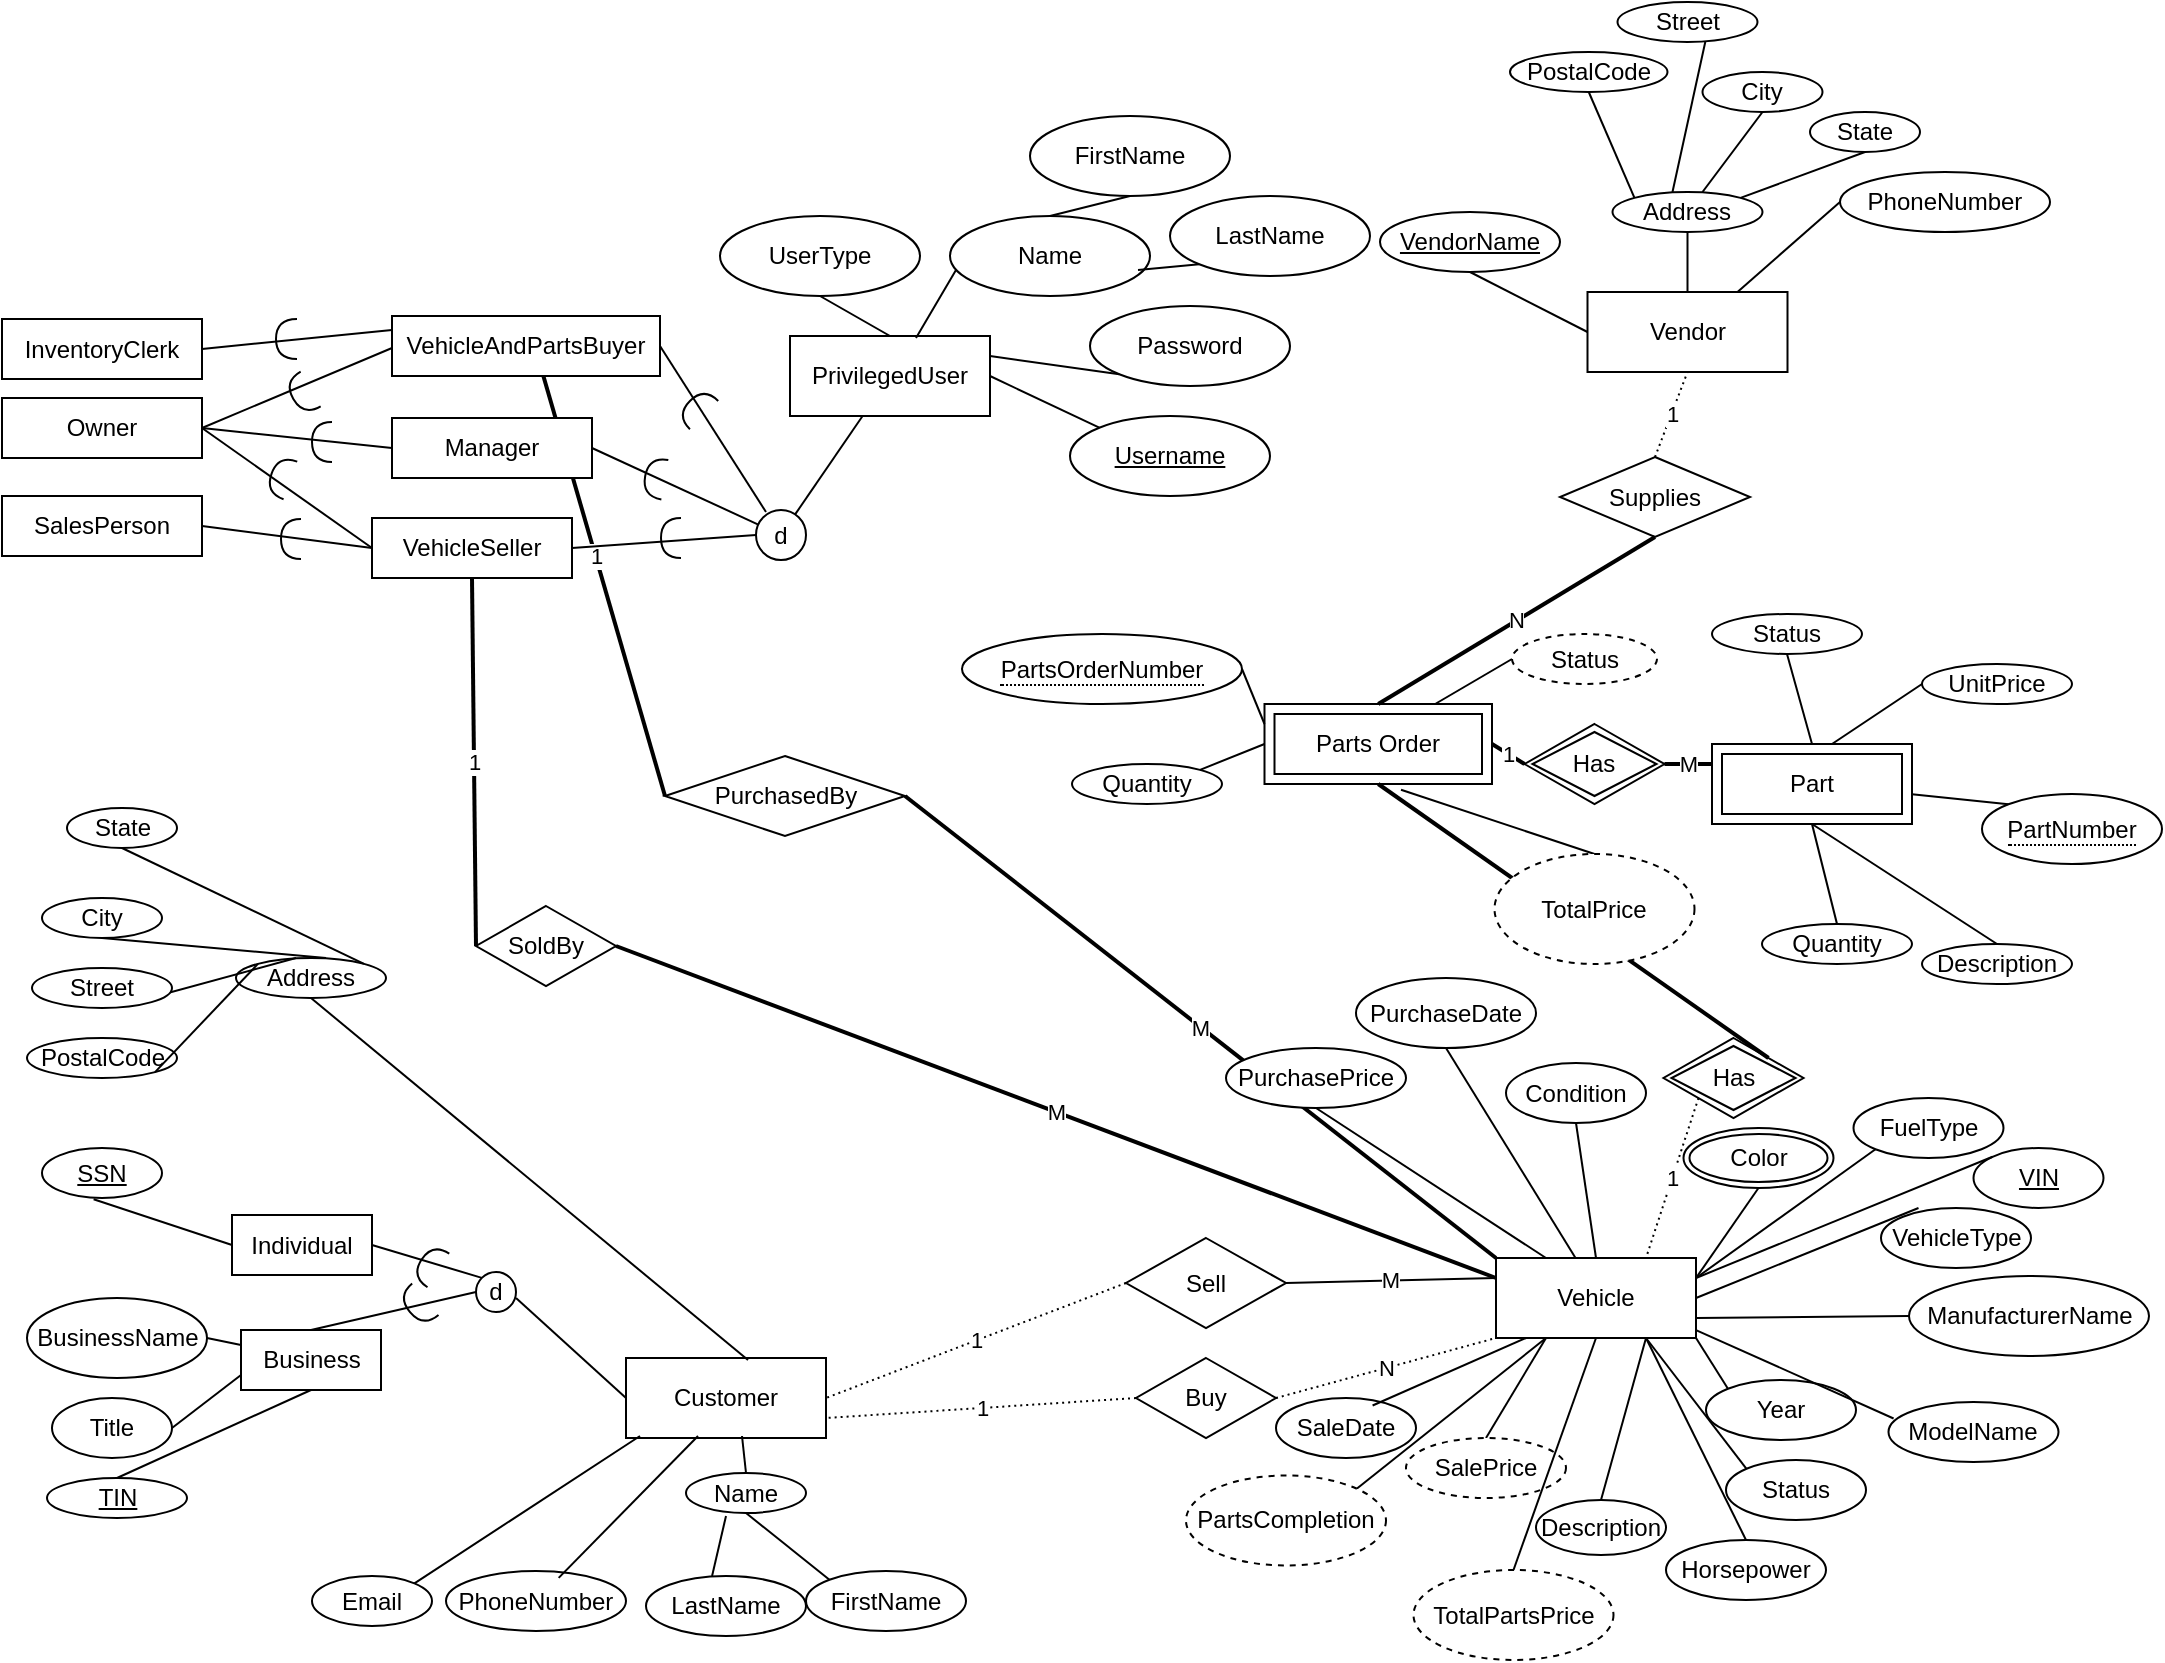 <mxfile version="24.7.8">
  <diagram name="Page-1" id="O2IHWbyJUUnRvIjmBWIC">
    <mxGraphModel dx="1673" dy="972" grid="1" gridSize="10" guides="1" tooltips="1" connect="1" arrows="1" fold="1" page="1" pageScale="1" pageWidth="1100" pageHeight="850" math="0" shadow="0">
      <root>
        <mxCell id="0" />
        <mxCell id="1" parent="0" />
        <mxCell id="WYIaFoMT0lkRHPIssKwt-131" value="M" style="rounded=0;orthogonalLoop=1;jettySize=auto;html=1;exitX=0;exitY=0;exitDx=0;exitDy=0;endArrow=none;endFill=0;strokeWidth=2;entryX=1;entryY=0.5;entryDx=0;entryDy=0;" parent="1" source="67" edge="1" target="cuakxwB27ysg3Rb4rqLv-142">
          <mxGeometry relative="1" as="geometry">
            <mxPoint x="470" y="420" as="sourcePoint" />
            <mxPoint x="673" y="101" as="targetPoint" />
          </mxGeometry>
        </mxCell>
        <mxCell id="14" value="Customer" style="whiteSpace=wrap;html=1;align=center;container=0;" parent="1" vertex="1">
          <mxGeometry x="323" y="691" width="100" height="40" as="geometry" />
        </mxCell>
        <mxCell id="17" value="" style="endArrow=none;html=1;rounded=0;exitX=0.61;exitY=0.025;exitDx=0;exitDy=0;exitPerimeter=0;entryX=0.5;entryY=1;entryDx=0;entryDy=0;" parent="1" source="14" target="58" edge="1">
          <mxGeometry relative="1" as="geometry">
            <mxPoint x="583" y="271" as="sourcePoint" />
            <mxPoint x="743" y="271" as="targetPoint" />
          </mxGeometry>
        </mxCell>
        <mxCell id="18" value="Email" style="ellipse;whiteSpace=wrap;html=1;align=center;" parent="1" vertex="1">
          <mxGeometry x="166" y="800" width="60" height="25" as="geometry" />
        </mxCell>
        <mxCell id="19" value="" style="endArrow=none;html=1;rounded=0;entryX=1;entryY=0;entryDx=0;entryDy=0;" parent="1" target="18" edge="1">
          <mxGeometry relative="1" as="geometry">
            <mxPoint x="330" y="730" as="sourcePoint" />
            <mxPoint x="562" y="209" as="targetPoint" />
          </mxGeometry>
        </mxCell>
        <mxCell id="20" value="Name" style="ellipse;whiteSpace=wrap;html=1;align=center;" parent="1" vertex="1">
          <mxGeometry x="353" y="748.5" width="60" height="20" as="geometry" />
        </mxCell>
        <mxCell id="21" value="FirstName" style="ellipse;whiteSpace=wrap;html=1;align=center;" parent="1" vertex="1">
          <mxGeometry x="413" y="797.5" width="80" height="30" as="geometry" />
        </mxCell>
        <mxCell id="22" value="LastName" style="ellipse;whiteSpace=wrap;html=1;align=center;" parent="1" vertex="1">
          <mxGeometry x="333" y="800" width="80" height="30" as="geometry" />
        </mxCell>
        <mxCell id="23" value="" style="endArrow=none;html=1;rounded=0;exitX=0.58;exitY=0.975;exitDx=0;exitDy=0;entryX=0.5;entryY=0;entryDx=0;entryDy=0;exitPerimeter=0;" parent="1" source="14" target="20" edge="1">
          <mxGeometry relative="1" as="geometry">
            <mxPoint x="533" y="321" as="sourcePoint" />
            <mxPoint x="563" y="321" as="targetPoint" />
          </mxGeometry>
        </mxCell>
        <mxCell id="24" value="" style="endArrow=none;html=1;rounded=0;entryX=0.413;entryY=0;entryDx=0;entryDy=0;entryPerimeter=0;" parent="1" target="22" edge="1">
          <mxGeometry relative="1" as="geometry">
            <mxPoint x="373" y="770" as="sourcePoint" />
            <mxPoint x="393" y="231" as="targetPoint" />
          </mxGeometry>
        </mxCell>
        <mxCell id="25" value="" style="endArrow=none;html=1;rounded=0;exitX=0.5;exitY=1;exitDx=0;exitDy=0;entryX=0;entryY=0;entryDx=0;entryDy=0;" parent="1" source="20" target="21" edge="1">
          <mxGeometry relative="1" as="geometry">
            <mxPoint x="458" y="246" as="sourcePoint" />
            <mxPoint x="483" y="246" as="targetPoint" />
          </mxGeometry>
        </mxCell>
        <mxCell id="34" value="Sell" style="shape=rhombus;perimeter=rhombusPerimeter;whiteSpace=wrap;html=1;align=center;" parent="1" vertex="1">
          <mxGeometry x="573" y="631" width="80" height="45" as="geometry" />
        </mxCell>
        <mxCell id="35" value="M" style="endArrow=none;html=1;rounded=0;exitX=1;exitY=0.5;exitDx=0;exitDy=0;entryX=0;entryY=0.25;entryDx=0;entryDy=0;" parent="1" source="34" target="67" edge="1">
          <mxGeometry relative="1" as="geometry">
            <mxPoint x="363" y="496" as="sourcePoint" />
            <mxPoint x="630.5" y="746" as="targetPoint" />
          </mxGeometry>
        </mxCell>
        <mxCell id="37" value="1" style="endArrow=none;html=1;rounded=0;dashed=1;dashPattern=1 2;exitX=0;exitY=0.5;exitDx=0;exitDy=0;entryX=1;entryY=0.5;entryDx=0;entryDy=0;" parent="1" source="34" target="14" edge="1">
          <mxGeometry relative="1" as="geometry">
            <mxPoint x="363" y="496" as="sourcePoint" />
            <mxPoint x="483" y="591" as="targetPoint" />
          </mxGeometry>
        </mxCell>
        <mxCell id="39" value="Buy" style="shape=rhombus;perimeter=rhombusPerimeter;whiteSpace=wrap;html=1;align=center;" parent="1" vertex="1">
          <mxGeometry x="578" y="691" width="70" height="40" as="geometry" />
        </mxCell>
        <mxCell id="40" value="N" style="endArrow=none;html=1;rounded=0;dashed=1;dashPattern=1 2;exitX=1;exitY=0.5;exitDx=0;exitDy=0;entryX=0;entryY=1;entryDx=0;entryDy=0;" parent="1" source="39" target="67" edge="1">
          <mxGeometry relative="1" as="geometry">
            <mxPoint x="383" y="341" as="sourcePoint" />
            <mxPoint x="543" y="341" as="targetPoint" />
          </mxGeometry>
        </mxCell>
        <mxCell id="42" value="1" style="endArrow=none;html=1;rounded=0;dashed=1;dashPattern=1 2;entryX=1;entryY=0.75;entryDx=0;entryDy=0;exitX=0;exitY=0.5;exitDx=0;exitDy=0;" parent="1" source="39" target="14" edge="1">
          <mxGeometry relative="1" as="geometry">
            <mxPoint x="451" y="616" as="sourcePoint" />
            <mxPoint x="473" y="681" as="targetPoint" />
          </mxGeometry>
        </mxCell>
        <mxCell id="44" value="PurchasePrice" style="ellipse;whiteSpace=wrap;html=1;align=center;" parent="1" vertex="1">
          <mxGeometry x="623" y="536" width="90" height="30" as="geometry" />
        </mxCell>
        <mxCell id="45" value="" style="endArrow=none;html=1;rounded=0;exitX=0.5;exitY=1;exitDx=0;exitDy=0;entryX=0.25;entryY=0;entryDx=0;entryDy=0;" parent="1" source="44" target="67" edge="1">
          <mxGeometry relative="1" as="geometry">
            <mxPoint x="653" y="491" as="sourcePoint" />
            <mxPoint x="813" y="491" as="targetPoint" />
          </mxGeometry>
        </mxCell>
        <mxCell id="46" value="Condition" style="ellipse;whiteSpace=wrap;html=1;align=center;" parent="1" vertex="1">
          <mxGeometry x="763" y="543.5" width="70" height="30" as="geometry" />
        </mxCell>
        <mxCell id="47" value="" style="endArrow=none;html=1;rounded=0;exitX=0.5;exitY=1;exitDx=0;exitDy=0;entryX=0.5;entryY=0;entryDx=0;entryDy=0;" parent="1" source="46" target="67" edge="1">
          <mxGeometry relative="1" as="geometry">
            <mxPoint x="473" y="501" as="sourcePoint" />
            <mxPoint x="521" y="551" as="targetPoint" />
          </mxGeometry>
        </mxCell>
        <mxCell id="48" value="PurchaseDate" style="ellipse;whiteSpace=wrap;html=1;align=center;" parent="1" vertex="1">
          <mxGeometry x="688" y="501" width="90" height="35" as="geometry" />
        </mxCell>
        <mxCell id="49" value="" style="endArrow=none;html=1;rounded=0;exitX=0.5;exitY=1;exitDx=0;exitDy=0;entryX=0.41;entryY=0.05;entryDx=0;entryDy=0;entryPerimeter=0;" parent="1" source="48" target="67" edge="1">
          <mxGeometry relative="1" as="geometry">
            <mxPoint x="653" y="491" as="sourcePoint" />
            <mxPoint x="813" y="491" as="targetPoint" />
          </mxGeometry>
        </mxCell>
        <mxCell id="51" value="" style="endArrow=none;html=1;rounded=0;exitX=1;exitY=0.5;exitDx=0;exitDy=0;entryX=0;entryY=0.5;entryDx=0;entryDy=0;" parent="1" target="14" edge="1">
          <mxGeometry relative="1" as="geometry">
            <mxPoint x="268" y="661" as="sourcePoint" />
            <mxPoint x="753" y="341" as="targetPoint" />
          </mxGeometry>
        </mxCell>
        <mxCell id="54" value="SaleDate" style="ellipse;whiteSpace=wrap;html=1;align=center;" parent="1" vertex="1">
          <mxGeometry x="648" y="711" width="70" height="30" as="geometry" />
        </mxCell>
        <mxCell id="55" value="" style="endArrow=none;html=1;rounded=0;exitX=0.15;exitY=1;exitDx=0;exitDy=0;entryX=0.69;entryY=0.125;entryDx=0;entryDy=0;entryPerimeter=0;exitPerimeter=0;" parent="1" source="67" target="54" edge="1">
          <mxGeometry relative="1" as="geometry">
            <mxPoint x="723" y="701" as="sourcePoint" />
            <mxPoint x="600" y="842" as="targetPoint" />
          </mxGeometry>
        </mxCell>
        <mxCell id="56" value="Parts Order" style="shape=ext;margin=3;double=1;whiteSpace=wrap;html=1;align=center;" parent="1" vertex="1">
          <mxGeometry x="642.25" y="364" width="113.75" height="40" as="geometry" />
        </mxCell>
        <mxCell id="57" value="Has" style="shape=rhombus;double=1;perimeter=rhombusPerimeter;whiteSpace=wrap;html=1;align=center;" parent="1" vertex="1">
          <mxGeometry x="841.75" y="531" width="70" height="40" as="geometry" />
        </mxCell>
        <mxCell id="58" value="Address" style="ellipse;whiteSpace=wrap;html=1;align=center;container=0;" parent="1" vertex="1">
          <mxGeometry x="128" y="491" width="75" height="20" as="geometry" />
        </mxCell>
        <mxCell id="59" value="" style="endArrow=none;html=1;rounded=0;exitX=0.4;exitY=0;exitDx=0;exitDy=0;entryX=0.63;entryY=0.95;entryDx=0;entryDy=0;entryPerimeter=0;exitPerimeter=0;" parent="1" source="58" target="63" edge="1">
          <mxGeometry relative="1" as="geometry">
            <mxPoint x="5.5" y="316" as="sourcePoint" />
            <mxPoint x="165.5" y="316" as="targetPoint" />
          </mxGeometry>
        </mxCell>
        <mxCell id="60" value="" style="endArrow=none;html=1;rounded=0;exitX=0.5;exitY=1;exitDx=0;exitDy=0;entryX=0.6;entryY=0;entryDx=0;entryDy=0;entryPerimeter=0;" parent="1" source="64" target="58" edge="1">
          <mxGeometry relative="1" as="geometry">
            <mxPoint x="-24.5" y="286" as="sourcePoint" />
            <mxPoint x="118" y="395" as="targetPoint" />
          </mxGeometry>
        </mxCell>
        <mxCell id="61" value="" style="endArrow=none;html=1;rounded=0;exitX=0.5;exitY=1;exitDx=0;exitDy=0;entryX=1;entryY=0;entryDx=0;entryDy=0;" parent="1" source="65" target="58" edge="1">
          <mxGeometry relative="1" as="geometry">
            <mxPoint x="15.5" y="270" as="sourcePoint" />
            <mxPoint x="-11.5" y="283" as="targetPoint" />
          </mxGeometry>
        </mxCell>
        <mxCell id="63" value="Street" style="ellipse;whiteSpace=wrap;html=1;align=center;container=0;" parent="1" vertex="1">
          <mxGeometry x="26" y="496" width="70" height="20" as="geometry" />
        </mxCell>
        <mxCell id="64" value="City" style="ellipse;whiteSpace=wrap;html=1;align=center;container=0;" parent="1" vertex="1">
          <mxGeometry x="31" y="461" width="60" height="20" as="geometry" />
        </mxCell>
        <mxCell id="65" value="State" style="ellipse;whiteSpace=wrap;html=1;align=center;container=0;" parent="1" vertex="1">
          <mxGeometry x="43.5" y="416" width="55" height="20" as="geometry" />
        </mxCell>
        <mxCell id="66" value="PostalCode" style="ellipse;whiteSpace=wrap;html=1;align=center;container=0;" parent="1" vertex="1">
          <mxGeometry x="23.5" y="531" width="75" height="20" as="geometry" />
        </mxCell>
        <mxCell id="67" value="Vehicle" style="whiteSpace=wrap;html=1;align=center;container=0;" parent="1" vertex="1">
          <mxGeometry x="758" y="641" width="100" height="40" as="geometry" />
        </mxCell>
        <mxCell id="68" value="VIN" style="ellipse;whiteSpace=wrap;html=1;align=center;fontStyle=4;container=0;" parent="1" vertex="1">
          <mxGeometry x="996.75" y="586" width="65" height="30" as="geometry" />
        </mxCell>
        <mxCell id="69" value="VehicleType" style="ellipse;whiteSpace=wrap;html=1;align=center;container=0;" parent="1" vertex="1">
          <mxGeometry x="950.5" y="616" width="75" height="30" as="geometry" />
        </mxCell>
        <mxCell id="70" value="ManufacturerName" style="ellipse;whiteSpace=wrap;html=1;align=center;container=0;" parent="1" vertex="1">
          <mxGeometry x="964.5" y="650" width="120" height="40" as="geometry" />
        </mxCell>
        <mxCell id="71" value="FuelType" style="ellipse;whiteSpace=wrap;html=1;align=center;container=0;" parent="1" vertex="1">
          <mxGeometry x="936.75" y="561" width="75" height="30" as="geometry" />
        </mxCell>
        <mxCell id="72" value="ModelName" style="ellipse;whiteSpace=wrap;html=1;align=center;container=0;" parent="1" vertex="1">
          <mxGeometry x="954.25" y="713" width="85" height="30" as="geometry" />
        </mxCell>
        <mxCell id="73" value="Year" style="ellipse;whiteSpace=wrap;html=1;align=center;container=0;" parent="1" vertex="1">
          <mxGeometry x="863" y="702" width="75" height="30" as="geometry" />
        </mxCell>
        <mxCell id="74" value="Color" style="ellipse;shape=doubleEllipse;margin=3;whiteSpace=wrap;html=1;align=center;container=0;" parent="1" vertex="1">
          <mxGeometry x="851.75" y="576" width="75" height="30" as="geometry" />
        </mxCell>
        <mxCell id="75" value="" style="endArrow=none;html=1;rounded=0;exitX=1;exitY=0.25;exitDx=0;exitDy=0;entryX=0.5;entryY=1;entryDx=0;entryDy=0;" parent="1" source="67" target="74" edge="1">
          <mxGeometry relative="1" as="geometry">
            <mxPoint x="1073" y="661" as="sourcePoint" />
            <mxPoint x="1233" y="661" as="targetPoint" />
          </mxGeometry>
        </mxCell>
        <mxCell id="76" value="" style="endArrow=none;html=1;rounded=0;exitX=1;exitY=0.25;exitDx=0;exitDy=0;entryX=0;entryY=0;entryDx=0;entryDy=0;" parent="1" source="67" target="68" edge="1">
          <mxGeometry relative="1" as="geometry">
            <mxPoint x="873" y="631" as="sourcePoint" />
            <mxPoint x="958" y="591" as="targetPoint" />
          </mxGeometry>
        </mxCell>
        <mxCell id="77" value="" style="endArrow=none;html=1;rounded=0;exitX=1;exitY=0.5;exitDx=0;exitDy=0;entryX=0.25;entryY=0;entryDx=0;entryDy=0;entryPerimeter=0;" parent="1" source="67" target="69" edge="1">
          <mxGeometry relative="1" as="geometry">
            <mxPoint x="923" y="641" as="sourcePoint" />
            <mxPoint x="973" y="637" as="targetPoint" />
          </mxGeometry>
        </mxCell>
        <mxCell id="78" value="" style="endArrow=none;html=1;rounded=0;exitX=1;exitY=0.75;exitDx=0;exitDy=0;entryX=0;entryY=0.5;entryDx=0;entryDy=0;" parent="1" source="67" target="70" edge="1">
          <mxGeometry relative="1" as="geometry">
            <mxPoint x="903" y="681" as="sourcePoint" />
            <mxPoint x="983" y="681" as="targetPoint" />
          </mxGeometry>
        </mxCell>
        <mxCell id="79" value="" style="endArrow=none;html=1;rounded=0;entryX=0.03;entryY=0.275;entryDx=0;entryDy=0;entryPerimeter=0;exitX=1;exitY=0.901;exitDx=0;exitDy=0;exitPerimeter=0;" parent="1" source="67" target="72" edge="1">
          <mxGeometry relative="1" as="geometry">
            <mxPoint x="863" y="679" as="sourcePoint" />
            <mxPoint x="1078" y="811" as="targetPoint" />
          </mxGeometry>
        </mxCell>
        <mxCell id="80" value="" style="endArrow=none;html=1;rounded=0;exitX=1;exitY=1;exitDx=0;exitDy=0;entryX=0;entryY=0;entryDx=0;entryDy=0;" parent="1" source="67" target="73" edge="1">
          <mxGeometry relative="1" as="geometry">
            <mxPoint x="860" y="699" as="sourcePoint" />
            <mxPoint x="923" y="811" as="targetPoint" />
          </mxGeometry>
        </mxCell>
        <mxCell id="81" value="Horsepower" style="ellipse;whiteSpace=wrap;html=1;align=center;container=0;" parent="1" vertex="1">
          <mxGeometry x="843" y="782" width="80" height="30" as="geometry" />
        </mxCell>
        <mxCell id="82" value="" style="endArrow=none;html=1;rounded=0;entryX=0.5;entryY=0;entryDx=0;entryDy=0;" parent="1" target="81" edge="1">
          <mxGeometry relative="1" as="geometry">
            <mxPoint x="833" y="681" as="sourcePoint" />
            <mxPoint x="958" y="901" as="targetPoint" />
          </mxGeometry>
        </mxCell>
        <mxCell id="83" value="Description" style="ellipse;whiteSpace=wrap;html=1;align=center;container=0;" parent="1" vertex="1">
          <mxGeometry x="778" y="762" width="65" height="27.5" as="geometry" />
        </mxCell>
        <mxCell id="84" value="" style="endArrow=none;html=1;rounded=0;exitX=0.75;exitY=1;exitDx=0;exitDy=0;entryX=0.5;entryY=0;entryDx=0;entryDy=0;" parent="1" source="67" target="83" edge="1">
          <mxGeometry relative="1" as="geometry">
            <mxPoint x="837" y="709" as="sourcePoint" />
            <mxPoint x="869" y="842" as="targetPoint" />
          </mxGeometry>
        </mxCell>
        <mxCell id="85" value="" style="endArrow=none;html=1;rounded=0;exitX=1;exitY=0.25;exitDx=0;exitDy=0;entryX=0;entryY=1;entryDx=0;entryDy=0;" parent="1" source="67" target="71" edge="1">
          <mxGeometry relative="1" as="geometry">
            <mxPoint x="883" y="601" as="sourcePoint" />
            <mxPoint x="958" y="586" as="targetPoint" />
          </mxGeometry>
        </mxCell>
        <mxCell id="87" value="" style="endArrow=none;html=1;rounded=0;exitX=0.25;exitY=1;exitDx=0;exitDy=0;entryX=0.5;entryY=0;entryDx=0;entryDy=0;" parent="1" source="67" target="3kfbO_DsnVtqJPoFMWyP-136" edge="1">
          <mxGeometry relative="1" as="geometry">
            <mxPoint x="708" y="671" as="sourcePoint" />
            <mxPoint x="788.6" y="731.75" as="targetPoint" />
          </mxGeometry>
        </mxCell>
        <mxCell id="88" value="Has" style="shape=rhombus;double=1;perimeter=rhombusPerimeter;whiteSpace=wrap;html=1;align=center;" parent="1" vertex="1">
          <mxGeometry x="772.25" y="374" width="70" height="40" as="geometry" />
        </mxCell>
        <mxCell id="89" value="Part" style="shape=ext;margin=3;double=1;whiteSpace=wrap;html=1;align=center;" parent="1" vertex="1">
          <mxGeometry x="866" y="384" width="100" height="40" as="geometry" />
        </mxCell>
        <mxCell id="90" value="M" style="endArrow=none;html=1;rounded=0;entryX=0.5;entryY=1;entryDx=0;entryDy=0;exitX=1;exitY=0;exitDx=0;exitDy=0;strokeWidth=2;" parent="1" source="57" target="56" edge="1">
          <mxGeometry relative="1" as="geometry">
            <mxPoint x="603" y="381" as="sourcePoint" />
            <mxPoint x="763" y="381" as="targetPoint" />
          </mxGeometry>
        </mxCell>
        <mxCell id="92" value="Vendor" style="whiteSpace=wrap;html=1;align=center;" parent="1" vertex="1">
          <mxGeometry x="803.75" y="158" width="100" height="40" as="geometry" />
        </mxCell>
        <mxCell id="93" value="Supplies" style="shape=rhombus;perimeter=rhombusPerimeter;whiteSpace=wrap;html=1;align=center;" parent="1" vertex="1">
          <mxGeometry x="790" y="240.5" width="95" height="40" as="geometry" />
        </mxCell>
        <mxCell id="94" value="VendorName" style="ellipse;whiteSpace=wrap;html=1;align=center;fontStyle=4;container=0;" parent="1" vertex="1">
          <mxGeometry x="700" y="118" width="90" height="30" as="geometry" />
        </mxCell>
        <mxCell id="95" value="Address" style="ellipse;whiteSpace=wrap;html=1;align=center;container=0;" parent="1" vertex="1">
          <mxGeometry x="816.25" y="108" width="75" height="20" as="geometry" />
        </mxCell>
        <mxCell id="96" value="" style="endArrow=none;html=1;rounded=0;exitX=0.4;exitY=0;exitDx=0;exitDy=0;entryX=0.63;entryY=0.95;entryDx=0;entryDy=0;entryPerimeter=0;exitPerimeter=0;" parent="1" source="95" target="100" edge="1">
          <mxGeometry relative="1" as="geometry">
            <mxPoint x="746.25" y="-62" as="sourcePoint" />
            <mxPoint x="906.25" y="-62" as="targetPoint" />
          </mxGeometry>
        </mxCell>
        <mxCell id="97" value="" style="endArrow=none;html=1;rounded=0;exitX=0.5;exitY=1;exitDx=0;exitDy=0;entryX=0.6;entryY=0;entryDx=0;entryDy=0;entryPerimeter=0;" parent="1" source="101" target="95" edge="1">
          <mxGeometry relative="1" as="geometry">
            <mxPoint x="716.25" y="-92" as="sourcePoint" />
            <mxPoint x="858.75" y="17" as="targetPoint" />
          </mxGeometry>
        </mxCell>
        <mxCell id="98" value="" style="endArrow=none;html=1;rounded=0;exitX=0.5;exitY=1;exitDx=0;exitDy=0;entryX=1;entryY=0;entryDx=0;entryDy=0;" parent="1" source="102" target="95" edge="1">
          <mxGeometry relative="1" as="geometry">
            <mxPoint x="756.25" y="-108" as="sourcePoint" />
            <mxPoint x="729.25" y="-95" as="targetPoint" />
          </mxGeometry>
        </mxCell>
        <mxCell id="99" value="" style="endArrow=none;html=1;rounded=0;exitX=0.5;exitY=1;exitDx=0;exitDy=0;entryX=0;entryY=0;entryDx=0;entryDy=0;" parent="1" source="103" target="95" edge="1">
          <mxGeometry relative="1" as="geometry">
            <mxPoint x="791.25" y="-84" as="sourcePoint" />
            <mxPoint x="766.25" y="-72" as="targetPoint" />
          </mxGeometry>
        </mxCell>
        <mxCell id="100" value="Street" style="ellipse;whiteSpace=wrap;html=1;align=center;container=0;" parent="1" vertex="1">
          <mxGeometry x="818.75" y="13" width="70" height="20" as="geometry" />
        </mxCell>
        <mxCell id="101" value="City" style="ellipse;whiteSpace=wrap;html=1;align=center;container=0;" parent="1" vertex="1">
          <mxGeometry x="861.25" y="48" width="60" height="20" as="geometry" />
        </mxCell>
        <mxCell id="102" value="State" style="ellipse;whiteSpace=wrap;html=1;align=center;container=0;" parent="1" vertex="1">
          <mxGeometry x="915" y="68" width="55" height="20" as="geometry" />
        </mxCell>
        <mxCell id="103" value="PostalCode" style="ellipse;whiteSpace=wrap;html=1;align=center;container=0;" parent="1" vertex="1">
          <mxGeometry x="765" y="38" width="78.75" height="20" as="geometry" />
        </mxCell>
        <mxCell id="104" value="PhoneNumber" style="ellipse;whiteSpace=wrap;html=1;align=center;container=0;" parent="1" vertex="1">
          <mxGeometry x="930" y="98" width="105" height="30" as="geometry" />
        </mxCell>
        <mxCell id="105" value="Status" style="ellipse;whiteSpace=wrap;html=1;align=center;container=0;" parent="1" vertex="1">
          <mxGeometry x="866" y="319" width="75" height="20" as="geometry" />
        </mxCell>
        <mxCell id="106" value="UnitPrice" style="ellipse;whiteSpace=wrap;html=1;align=center;container=0;" parent="1" vertex="1">
          <mxGeometry x="971" y="344" width="75" height="20" as="geometry" />
        </mxCell>
        <mxCell id="107" value="&lt;span style=&quot;border-bottom: 1px dotted&quot;&gt;PartNumber&lt;/span&gt;" style="ellipse;whiteSpace=wrap;html=1;align=center;" parent="1" vertex="1">
          <mxGeometry x="1001" y="409" width="90" height="35" as="geometry" />
        </mxCell>
        <mxCell id="108" value="&lt;span style=&quot;border-bottom: 1px dotted&quot;&gt;PartsOrderNumber&lt;/span&gt;" style="ellipse;whiteSpace=wrap;html=1;align=center;" parent="1" vertex="1">
          <mxGeometry x="491" y="329" width="140" height="35" as="geometry" />
        </mxCell>
        <mxCell id="109" value="Quantity" style="ellipse;whiteSpace=wrap;html=1;align=center;container=0;" parent="1" vertex="1">
          <mxGeometry x="546" y="394" width="75" height="20" as="geometry" />
        </mxCell>
        <mxCell id="110" value="" style="endArrow=none;html=1;rounded=0;exitX=0;exitY=0.5;exitDx=0;exitDy=0;entryX=0.75;entryY=0;entryDx=0;entryDy=0;" parent="1" source="104" target="92" edge="1">
          <mxGeometry relative="1" as="geometry">
            <mxPoint x="901" y="78" as="sourcePoint" />
            <mxPoint x="871" y="118" as="targetPoint" />
          </mxGeometry>
        </mxCell>
        <mxCell id="111" value="" style="endArrow=none;html=1;rounded=0;exitX=0.5;exitY=1;exitDx=0;exitDy=0;entryX=0.5;entryY=0;entryDx=0;entryDy=0;" parent="1" source="95" target="92" edge="1">
          <mxGeometry relative="1" as="geometry">
            <mxPoint x="940" y="128" as="sourcePoint" />
            <mxPoint x="889" y="168" as="targetPoint" />
          </mxGeometry>
        </mxCell>
        <mxCell id="112" value="" style="endArrow=none;html=1;rounded=0;exitX=0.5;exitY=1;exitDx=0;exitDy=0;entryX=0;entryY=0.5;entryDx=0;entryDy=0;" parent="1" source="94" target="92" edge="1">
          <mxGeometry relative="1" as="geometry">
            <mxPoint x="864" y="138" as="sourcePoint" />
            <mxPoint x="864" y="168" as="targetPoint" />
          </mxGeometry>
        </mxCell>
        <mxCell id="113" value="" style="endArrow=none;html=1;rounded=0;exitX=1;exitY=0.5;exitDx=0;exitDy=0;entryX=0;entryY=0.25;entryDx=0;entryDy=0;" parent="1" source="108" target="56" edge="1">
          <mxGeometry relative="1" as="geometry">
            <mxPoint x="606" y="224" as="sourcePoint" />
            <mxPoint x="665" y="254" as="targetPoint" />
          </mxGeometry>
        </mxCell>
        <mxCell id="114" value="" style="endArrow=none;html=1;rounded=0;exitX=1;exitY=0;exitDx=0;exitDy=0;entryX=0;entryY=0.5;entryDx=0;entryDy=0;" parent="1" source="109" target="56" edge="1">
          <mxGeometry relative="1" as="geometry">
            <mxPoint x="626" y="367" as="sourcePoint" />
            <mxPoint x="626" y="384" as="targetPoint" />
          </mxGeometry>
        </mxCell>
        <mxCell id="115" value="" style="endArrow=none;html=1;rounded=0;exitX=0.5;exitY=1;exitDx=0;exitDy=0;entryX=0.5;entryY=0;entryDx=0;entryDy=0;" parent="1" source="105" target="89" edge="1">
          <mxGeometry relative="1" as="geometry">
            <mxPoint x="791" y="194" as="sourcePoint" />
            <mxPoint x="740" y="234" as="targetPoint" />
          </mxGeometry>
        </mxCell>
        <mxCell id="116" value="" style="endArrow=none;html=1;rounded=0;exitX=0;exitY=0.5;exitDx=0;exitDy=0;entryX=0.6;entryY=0;entryDx=0;entryDy=0;entryPerimeter=0;" parent="1" source="106" target="89" edge="1">
          <mxGeometry relative="1" as="geometry">
            <mxPoint x="944" y="344" as="sourcePoint" />
            <mxPoint x="946" y="384" as="targetPoint" />
          </mxGeometry>
        </mxCell>
        <mxCell id="117" value="" style="endArrow=none;html=1;rounded=0;exitX=0;exitY=0;exitDx=0;exitDy=0;" parent="1" source="107" target="89" edge="1">
          <mxGeometry relative="1" as="geometry">
            <mxPoint x="996" y="364" as="sourcePoint" />
            <mxPoint x="956" y="384" as="targetPoint" />
          </mxGeometry>
        </mxCell>
        <mxCell id="118" value="1" style="endArrow=none;html=1;rounded=0;dashed=1;dashPattern=1 2;exitX=0;exitY=1;exitDx=0;exitDy=0;entryX=0.75;entryY=0;entryDx=0;entryDy=0;" parent="1" source="57" target="67" edge="1">
          <mxGeometry relative="1" as="geometry">
            <mxPoint x="583" y="664" as="sourcePoint" />
            <mxPoint x="433" y="701" as="targetPoint" />
          </mxGeometry>
        </mxCell>
        <mxCell id="120" value="1" style="endArrow=none;html=1;rounded=0;exitX=0;exitY=0.5;exitDx=0;exitDy=0;entryX=1;entryY=0.5;entryDx=0;entryDy=0;strokeWidth=2;" parent="1" source="88" target="56" edge="1">
          <mxGeometry relative="1" as="geometry">
            <mxPoint x="639" y="484" as="sourcePoint" />
            <mxPoint x="571" y="549" as="targetPoint" />
          </mxGeometry>
        </mxCell>
        <mxCell id="122" value="1" style="endArrow=none;html=1;rounded=0;dashed=1;dashPattern=1 2;exitX=0.5;exitY=0;exitDx=0;exitDy=0;entryX=0.5;entryY=1;entryDx=0;entryDy=0;" parent="1" source="93" target="92" edge="1">
          <mxGeometry relative="1" as="geometry">
            <mxPoint x="1053" y="481" as="sourcePoint" />
            <mxPoint x="1009" y="471" as="targetPoint" />
          </mxGeometry>
        </mxCell>
        <mxCell id="124" value="N" style="endArrow=none;html=1;rounded=0;entryX=0.5;entryY=0;entryDx=0;entryDy=0;exitX=0.5;exitY=1;exitDx=0;exitDy=0;strokeWidth=2;" parent="1" source="93" target="56" edge="1">
          <mxGeometry relative="1" as="geometry">
            <mxPoint x="931" y="541" as="sourcePoint" />
            <mxPoint x="959" y="491" as="targetPoint" />
          </mxGeometry>
        </mxCell>
        <mxCell id="126" value="M" style="endArrow=none;html=1;rounded=0;entryX=0;entryY=0.25;entryDx=0;entryDy=0;exitX=1;exitY=0.5;exitDx=0;exitDy=0;strokeWidth=2;" parent="1" source="88" target="89" edge="1">
          <mxGeometry relative="1" as="geometry">
            <mxPoint x="716" y="344" as="sourcePoint" />
            <mxPoint x="702" y="374" as="targetPoint" />
          </mxGeometry>
        </mxCell>
        <mxCell id="WYIaFoMT0lkRHPIssKwt-132" value="M" style="rounded=0;orthogonalLoop=1;jettySize=auto;html=1;exitX=0;exitY=0.25;exitDx=0;exitDy=0;endArrow=none;endFill=0;strokeWidth=2;entryX=1;entryY=0.5;entryDx=0;entryDy=0;" parent="1" source="67" target="cuakxwB27ysg3Rb4rqLv-141" edge="1">
          <mxGeometry relative="1" as="geometry">
            <mxPoint x="653" y="606" as="sourcePoint" />
            <mxPoint x="493" y="461" as="targetPoint" />
          </mxGeometry>
        </mxCell>
        <mxCell id="8mEjDi1V5taBIxheoaaw-129" value="" style="endArrow=none;html=1;rounded=0;exitX=0.6;exitY=1.072;exitDx=0;exitDy=0;exitPerimeter=0;entryX=0.5;entryY=0;entryDx=0;entryDy=0;" parent="1" source="56" target="8mEjDi1V5taBIxheoaaw-128" edge="1">
          <mxGeometry relative="1" as="geometry">
            <mxPoint x="881.603" y="484.002" as="sourcePoint" />
            <mxPoint x="950.39" y="485.45" as="targetPoint" />
          </mxGeometry>
        </mxCell>
        <mxCell id="8mEjDi1V5taBIxheoaaw-130" value="" style="endArrow=none;html=1;rounded=0;" parent="1" target="8mEjDi1V5taBIxheoaaw-128" edge="1">
          <mxGeometry relative="1" as="geometry">
            <mxPoint x="816" y="459" as="sourcePoint" />
            <mxPoint x="926" y="469" as="targetPoint" />
          </mxGeometry>
        </mxCell>
        <mxCell id="8mEjDi1V5taBIxheoaaw-128" value="TotalPrice" style="ellipse;whiteSpace=wrap;html=1;align=center;dashed=1;" parent="1" vertex="1">
          <mxGeometry x="757.25" y="439" width="100" height="55" as="geometry" />
        </mxCell>
        <mxCell id="3kfbO_DsnVtqJPoFMWyP-128" value="" style="endArrow=none;html=1;rounded=0;entryX=0.25;entryY=1;entryDx=0;entryDy=0;exitX=1;exitY=0;exitDx=0;exitDy=0;" parent="1" source="3kfbO_DsnVtqJPoFMWyP-135" target="67" edge="1">
          <mxGeometry width="50" height="50" relative="1" as="geometry">
            <mxPoint x="705.5" y="771" as="sourcePoint" />
            <mxPoint x="663" y="781" as="targetPoint" />
          </mxGeometry>
        </mxCell>
        <mxCell id="3kfbO_DsnVtqJPoFMWyP-135" value="PartsCompletion" style="ellipse;whiteSpace=wrap;html=1;align=center;dashed=1;" parent="1" vertex="1">
          <mxGeometry x="603" y="749.75" width="100" height="45" as="geometry" />
        </mxCell>
        <mxCell id="3kfbO_DsnVtqJPoFMWyP-136" value="SalePrice" style="ellipse;whiteSpace=wrap;html=1;align=center;dashed=1;" parent="1" vertex="1">
          <mxGeometry x="713" y="731" width="80" height="30" as="geometry" />
        </mxCell>
        <mxCell id="3kfbO_DsnVtqJPoFMWyP-138" value="Status" style="ellipse;whiteSpace=wrap;html=1;align=center;" parent="1" vertex="1">
          <mxGeometry x="873" y="742" width="70" height="30" as="geometry" />
        </mxCell>
        <mxCell id="3kfbO_DsnVtqJPoFMWyP-147" value="" style="endArrow=none;html=1;rounded=0;exitX=0;exitY=0;exitDx=0;exitDy=0;entryX=0.75;entryY=1;entryDx=0;entryDy=0;" parent="1" source="3kfbO_DsnVtqJPoFMWyP-138" target="67" edge="1">
          <mxGeometry width="50" height="50" relative="1" as="geometry">
            <mxPoint x="873" y="821" as="sourcePoint" />
            <mxPoint x="923" y="771" as="targetPoint" />
          </mxGeometry>
        </mxCell>
        <mxCell id="3kfbO_DsnVtqJPoFMWyP-155" value="PhoneNumber" style="ellipse;whiteSpace=wrap;html=1;align=center;" parent="1" vertex="1">
          <mxGeometry x="233" y="797.5" width="90" height="30" as="geometry" />
        </mxCell>
        <mxCell id="3kfbO_DsnVtqJPoFMWyP-156" value="" style="endArrow=none;html=1;rounded=0;entryX=0.626;entryY=0.115;entryDx=0;entryDy=0;exitX=0.36;exitY=0.975;exitDx=0;exitDy=0;exitPerimeter=0;entryPerimeter=0;" parent="1" source="14" target="3kfbO_DsnVtqJPoFMWyP-155" edge="1">
          <mxGeometry width="50" height="50" relative="1" as="geometry">
            <mxPoint x="423" y="641" as="sourcePoint" />
            <mxPoint x="473" y="591" as="targetPoint" />
          </mxGeometry>
        </mxCell>
        <mxCell id="3kfbO_DsnVtqJPoFMWyP-159" style="edgeStyle=orthogonalEdgeStyle;rounded=0;orthogonalLoop=1;jettySize=auto;html=1;exitX=0.5;exitY=1;exitDx=0;exitDy=0;" parent="1" source="21" target="21" edge="1">
          <mxGeometry relative="1" as="geometry" />
        </mxCell>
        <mxCell id="3kfbO_DsnVtqJPoFMWyP-164" value="Description" style="ellipse;whiteSpace=wrap;html=1;align=center;container=0;" parent="1" vertex="1">
          <mxGeometry x="971" y="484" width="75" height="20" as="geometry" />
        </mxCell>
        <mxCell id="3kfbO_DsnVtqJPoFMWyP-165" value="Quantity" style="ellipse;whiteSpace=wrap;html=1;align=center;container=0;" parent="1" vertex="1">
          <mxGeometry x="891" y="474" width="75" height="20" as="geometry" />
        </mxCell>
        <mxCell id="3kfbO_DsnVtqJPoFMWyP-168" value="" style="endArrow=none;html=1;rounded=0;entryX=0.5;entryY=1;entryDx=0;entryDy=0;exitX=0.5;exitY=0;exitDx=0;exitDy=0;" parent="1" source="3kfbO_DsnVtqJPoFMWyP-165" target="89" edge="1">
          <mxGeometry width="50" height="50" relative="1" as="geometry">
            <mxPoint x="926" y="464" as="sourcePoint" />
            <mxPoint x="986" y="424" as="targetPoint" />
          </mxGeometry>
        </mxCell>
        <mxCell id="3kfbO_DsnVtqJPoFMWyP-169" value="" style="endArrow=none;html=1;rounded=0;entryX=0.5;entryY=1;entryDx=0;entryDy=0;exitX=0.5;exitY=0;exitDx=0;exitDy=0;" parent="1" source="3kfbO_DsnVtqJPoFMWyP-164" target="89" edge="1">
          <mxGeometry width="50" height="50" relative="1" as="geometry">
            <mxPoint x="956" y="494" as="sourcePoint" />
            <mxPoint x="1006" y="444" as="targetPoint" />
          </mxGeometry>
        </mxCell>
        <mxCell id="ULeVYE0AILE1OWulV4gZ-131" value="TotalPartsPrice" style="ellipse;whiteSpace=wrap;html=1;align=center;dashed=1;" parent="1" vertex="1">
          <mxGeometry x="716.75" y="797" width="100" height="45" as="geometry" />
        </mxCell>
        <mxCell id="ULeVYE0AILE1OWulV4gZ-132" value="" style="endArrow=none;html=1;rounded=0;entryX=0.5;entryY=0;entryDx=0;entryDy=0;exitX=0.5;exitY=1;exitDx=0;exitDy=0;" parent="1" source="67" target="ULeVYE0AILE1OWulV4gZ-131" edge="1">
          <mxGeometry relative="1" as="geometry">
            <mxPoint x="783" y="681" as="sourcePoint" />
            <mxPoint x="803" y="751" as="targetPoint" />
          </mxGeometry>
        </mxCell>
        <mxCell id="ULeVYE0AILE1OWulV4gZ-134" value="" style="endArrow=none;html=1;rounded=0;entryX=0.75;entryY=0;entryDx=0;entryDy=0;exitX=0;exitY=0.5;exitDx=0;exitDy=0;" parent="1" source="ULeVYE0AILE1OWulV4gZ-136" target="56" edge="1">
          <mxGeometry relative="1" as="geometry">
            <mxPoint x="796" y="294" as="sourcePoint" />
            <mxPoint x="916" y="304" as="targetPoint" />
          </mxGeometry>
        </mxCell>
        <mxCell id="ULeVYE0AILE1OWulV4gZ-136" value="Status" style="ellipse;whiteSpace=wrap;html=1;align=center;dashed=1;" parent="1" vertex="1">
          <mxGeometry x="766" y="329" width="72.5" height="25" as="geometry" />
        </mxCell>
        <mxCell id="cuakxwB27ysg3Rb4rqLv-127" value="" style="group" parent="1" vertex="1" connectable="0">
          <mxGeometry x="405" y="70" width="290" height="190" as="geometry" />
        </mxCell>
        <mxCell id="cuakxwB27ysg3Rb4rqLv-128" value="PrivilegedUser" style="whiteSpace=wrap;html=1;align=center;" parent="cuakxwB27ysg3Rb4rqLv-127" vertex="1">
          <mxGeometry y="110" width="100" height="40" as="geometry" />
        </mxCell>
        <mxCell id="cuakxwB27ysg3Rb4rqLv-129" value="Name" style="ellipse;whiteSpace=wrap;html=1;align=center;" parent="cuakxwB27ysg3Rb4rqLv-127" vertex="1">
          <mxGeometry x="80" y="50" width="100" height="40" as="geometry" />
        </mxCell>
        <mxCell id="cuakxwB27ysg3Rb4rqLv-130" value="Password" style="ellipse;whiteSpace=wrap;html=1;align=center;" parent="cuakxwB27ysg3Rb4rqLv-127" vertex="1">
          <mxGeometry x="150" y="95" width="100" height="40" as="geometry" />
        </mxCell>
        <mxCell id="cuakxwB27ysg3Rb4rqLv-131" value="Username" style="ellipse;whiteSpace=wrap;html=1;align=center;fontStyle=4;" parent="cuakxwB27ysg3Rb4rqLv-127" vertex="1">
          <mxGeometry x="140" y="150" width="100" height="40" as="geometry" />
        </mxCell>
        <mxCell id="cuakxwB27ysg3Rb4rqLv-132" value="" style="endArrow=none;html=1;rounded=0;entryX=0;entryY=0;entryDx=0;entryDy=0;exitX=1;exitY=0.5;exitDx=0;exitDy=0;" parent="cuakxwB27ysg3Rb4rqLv-127" source="cuakxwB27ysg3Rb4rqLv-128" target="cuakxwB27ysg3Rb4rqLv-131" edge="1">
          <mxGeometry relative="1" as="geometry">
            <mxPoint x="-240" y="170" as="sourcePoint" />
            <mxPoint x="-80" y="170" as="targetPoint" />
          </mxGeometry>
        </mxCell>
        <mxCell id="cuakxwB27ysg3Rb4rqLv-133" value="" style="endArrow=none;html=1;rounded=0;entryX=0;entryY=1;entryDx=0;entryDy=0;exitX=1;exitY=0.25;exitDx=0;exitDy=0;" parent="cuakxwB27ysg3Rb4rqLv-127" source="cuakxwB27ysg3Rb4rqLv-128" target="cuakxwB27ysg3Rb4rqLv-130" edge="1">
          <mxGeometry relative="1" as="geometry">
            <mxPoint x="110" y="140" as="sourcePoint" />
            <mxPoint x="165" y="166" as="targetPoint" />
          </mxGeometry>
        </mxCell>
        <mxCell id="cuakxwB27ysg3Rb4rqLv-134" value="FirstName" style="ellipse;whiteSpace=wrap;html=1;align=center;" parent="cuakxwB27ysg3Rb4rqLv-127" vertex="1">
          <mxGeometry x="120" width="100" height="40" as="geometry" />
        </mxCell>
        <mxCell id="cuakxwB27ysg3Rb4rqLv-135" value="LastName" style="ellipse;whiteSpace=wrap;html=1;align=center;" parent="cuakxwB27ysg3Rb4rqLv-127" vertex="1">
          <mxGeometry x="190" y="40" width="100" height="40" as="geometry" />
        </mxCell>
        <mxCell id="cuakxwB27ysg3Rb4rqLv-136" value="" style="endArrow=none;html=1;rounded=0;entryX=0;entryY=1;entryDx=0;entryDy=0;exitX=0.94;exitY=0.675;exitDx=0;exitDy=0;exitPerimeter=0;" parent="cuakxwB27ysg3Rb4rqLv-127" source="cuakxwB27ysg3Rb4rqLv-129" target="cuakxwB27ysg3Rb4rqLv-135" edge="1">
          <mxGeometry relative="1" as="geometry">
            <mxPoint x="110" y="130" as="sourcePoint" />
            <mxPoint x="175" y="139" as="targetPoint" />
          </mxGeometry>
        </mxCell>
        <mxCell id="cuakxwB27ysg3Rb4rqLv-137" value="" style="endArrow=none;html=1;rounded=0;entryX=0.5;entryY=1;entryDx=0;entryDy=0;exitX=0.5;exitY=0;exitDx=0;exitDy=0;" parent="cuakxwB27ysg3Rb4rqLv-127" source="cuakxwB27ysg3Rb4rqLv-129" target="cuakxwB27ysg3Rb4rqLv-134" edge="1">
          <mxGeometry relative="1" as="geometry">
            <mxPoint x="184" y="87" as="sourcePoint" />
            <mxPoint x="215" y="84" as="targetPoint" />
          </mxGeometry>
        </mxCell>
        <mxCell id="cuakxwB27ysg3Rb4rqLv-138" value="" style="endArrow=none;html=1;rounded=0;entryX=0.63;entryY=0.025;entryDx=0;entryDy=0;exitX=0.03;exitY=0.675;exitDx=0;exitDy=0;exitPerimeter=0;entryPerimeter=0;" parent="cuakxwB27ysg3Rb4rqLv-127" source="cuakxwB27ysg3Rb4rqLv-129" target="cuakxwB27ysg3Rb4rqLv-128" edge="1">
          <mxGeometry relative="1" as="geometry">
            <mxPoint x="140" y="60" as="sourcePoint" />
            <mxPoint x="180" y="50" as="targetPoint" />
          </mxGeometry>
        </mxCell>
        <mxCell id="cuakxwB27ysg3Rb4rqLv-139" value="UserType" style="ellipse;whiteSpace=wrap;html=1;align=center;" parent="cuakxwB27ysg3Rb4rqLv-127" vertex="1">
          <mxGeometry x="-35" y="50" width="100" height="40" as="geometry" />
        </mxCell>
        <mxCell id="cuakxwB27ysg3Rb4rqLv-140" value="" style="endArrow=none;html=1;rounded=0;entryX=0.5;entryY=1;entryDx=0;entryDy=0;exitX=0.5;exitY=0;exitDx=0;exitDy=0;" parent="cuakxwB27ysg3Rb4rqLv-127" source="cuakxwB27ysg3Rb4rqLv-128" target="cuakxwB27ysg3Rb4rqLv-139" edge="1">
          <mxGeometry width="50" height="50" relative="1" as="geometry">
            <mxPoint x="-90" y="140" as="sourcePoint" />
            <mxPoint x="-40" y="90" as="targetPoint" />
          </mxGeometry>
        </mxCell>
        <mxCell id="cuakxwB27ysg3Rb4rqLv-141" value="SoldBy" style="shape=rhombus;perimeter=rhombusPerimeter;whiteSpace=wrap;html=1;align=center;" parent="1" vertex="1">
          <mxGeometry x="248" y="465" width="70" height="40" as="geometry" />
        </mxCell>
        <mxCell id="cuakxwB27ysg3Rb4rqLv-142" value="PurchasedBy" style="shape=rhombus;perimeter=rhombusPerimeter;whiteSpace=wrap;html=1;align=center;" parent="1" vertex="1">
          <mxGeometry x="342.5" y="390" width="120" height="40" as="geometry" />
        </mxCell>
        <mxCell id="cuakxwB27ysg3Rb4rqLv-143" value="1" style="rounded=0;orthogonalLoop=1;jettySize=auto;html=1;exitX=0.5;exitY=1;exitDx=0;exitDy=0;endArrow=none;endFill=0;strokeWidth=2;entryX=0;entryY=0.5;entryDx=0;entryDy=0;" parent="1" source="cuakxwB27ysg3Rb4rqLv-159" target="cuakxwB27ysg3Rb4rqLv-141" edge="1">
          <mxGeometry relative="1" as="geometry" />
        </mxCell>
        <mxCell id="cuakxwB27ysg3Rb4rqLv-144" value="1" style="rounded=0;orthogonalLoop=1;jettySize=auto;html=1;exitX=0.5;exitY=0;exitDx=0;exitDy=0;endArrow=none;endFill=0;entryX=0;entryY=0.5;entryDx=0;entryDy=0;strokeWidth=2;" parent="1" source="cuakxwB27ysg3Rb4rqLv-164" target="cuakxwB27ysg3Rb4rqLv-142" edge="1">
          <mxGeometry relative="1" as="geometry">
            <mxPoint x="508" y="317" as="sourcePoint" />
            <mxPoint x="505" y="358" as="targetPoint" />
          </mxGeometry>
        </mxCell>
        <mxCell id="cuakxwB27ysg3Rb4rqLv-145" value="SalesPerson" style="whiteSpace=wrap;html=1;" parent="1" vertex="1">
          <mxGeometry x="11" y="260" width="100" height="30" as="geometry" />
        </mxCell>
        <mxCell id="cuakxwB27ysg3Rb4rqLv-146" value="" style="rounded=0;orthogonalLoop=1;jettySize=auto;html=1;endArrow=none;endFill=0;entryX=1;entryY=0.5;entryDx=0;entryDy=0;" parent="1" source="cuakxwB27ysg3Rb4rqLv-149" target="xNcvNxL8g0vc6zunNJ4y-126" edge="1">
          <mxGeometry relative="1" as="geometry" />
        </mxCell>
        <mxCell id="cuakxwB27ysg3Rb4rqLv-147" value="" style="shape=requiredInterface;html=1;verticalLabelPosition=bottom;sketch=0;rotation=-180;" parent="1" vertex="1">
          <mxGeometry x="340.5" y="271" width="10" height="20" as="geometry" />
        </mxCell>
        <mxCell id="cuakxwB27ysg3Rb4rqLv-148" value="" style="rounded=0;orthogonalLoop=1;jettySize=auto;html=1;endArrow=none;endFill=0;" parent="1" source="cuakxwB27ysg3Rb4rqLv-128" target="cuakxwB27ysg3Rb4rqLv-149" edge="1">
          <mxGeometry relative="1" as="geometry">
            <mxPoint x="448" y="287" as="sourcePoint" />
            <mxPoint x="351" y="287" as="targetPoint" />
          </mxGeometry>
        </mxCell>
        <mxCell id="cuakxwB27ysg3Rb4rqLv-149" value="d" style="ellipse;whiteSpace=wrap;html=1;aspect=fixed;" parent="1" vertex="1">
          <mxGeometry x="388" y="267" width="25" height="25" as="geometry" />
        </mxCell>
        <mxCell id="cuakxwB27ysg3Rb4rqLv-150" value="Owner" style="whiteSpace=wrap;html=1;" parent="1" vertex="1">
          <mxGeometry x="11" y="211" width="100" height="30" as="geometry" />
        </mxCell>
        <mxCell id="cuakxwB27ysg3Rb4rqLv-152" value="" style="shape=requiredInterface;html=1;verticalLabelPosition=bottom;sketch=0;rotation=-170;" parent="1" vertex="1">
          <mxGeometry x="332.5" y="241" width="10" height="20" as="geometry" />
        </mxCell>
        <mxCell id="cuakxwB27ysg3Rb4rqLv-153" value="InventoryClerk" style="whiteSpace=wrap;html=1;" parent="1" vertex="1">
          <mxGeometry x="11" y="171.5" width="100" height="30" as="geometry" />
        </mxCell>
        <mxCell id="cuakxwB27ysg3Rb4rqLv-154" value="" style="rounded=0;orthogonalLoop=1;jettySize=auto;html=1;endArrow=none;endFill=0;entryX=1;entryY=0.5;entryDx=0;entryDy=0;" parent="1" target="cuakxwB27ysg3Rb4rqLv-164" edge="1">
          <mxGeometry relative="1" as="geometry">
            <mxPoint x="393" y="268" as="sourcePoint" />
          </mxGeometry>
        </mxCell>
        <mxCell id="cuakxwB27ysg3Rb4rqLv-155" value="" style="shape=requiredInterface;html=1;verticalLabelPosition=bottom;sketch=0;rotation=-135;" parent="1" vertex="1">
          <mxGeometry x="353.5" y="206" width="10" height="20" as="geometry" />
        </mxCell>
        <mxCell id="cuakxwB27ysg3Rb4rqLv-157" value="" style="rounded=0;orthogonalLoop=1;jettySize=auto;html=1;endArrow=none;endFill=0;entryX=1;entryY=0.5;entryDx=0;entryDy=0;exitX=0;exitY=0.5;exitDx=0;exitDy=0;" parent="1" target="cuakxwB27ysg3Rb4rqLv-159" edge="1" source="cuakxwB27ysg3Rb4rqLv-149">
          <mxGeometry relative="1" as="geometry">
            <mxPoint x="398" y="267" as="sourcePoint" />
          </mxGeometry>
        </mxCell>
        <mxCell id="cuakxwB27ysg3Rb4rqLv-159" value="VehicleSeller" style="whiteSpace=wrap;html=1;" parent="1" vertex="1">
          <mxGeometry x="196" y="271" width="100" height="30" as="geometry" />
        </mxCell>
        <mxCell id="cuakxwB27ysg3Rb4rqLv-161" value="" style="shape=requiredInterface;html=1;verticalLabelPosition=bottom;sketch=0;rotation=-180;" parent="1" vertex="1">
          <mxGeometry x="150.5" y="271.5" width="10" height="20" as="geometry" />
        </mxCell>
        <mxCell id="cuakxwB27ysg3Rb4rqLv-163" value="" style="shape=requiredInterface;html=1;verticalLabelPosition=bottom;sketch=0;rotation=-160;" parent="1" vertex="1">
          <mxGeometry x="145.5" y="240.5" width="10" height="20" as="geometry" />
        </mxCell>
        <mxCell id="cuakxwB27ysg3Rb4rqLv-164" value="VehicleAndPartsBuyer" style="whiteSpace=wrap;html=1;" parent="1" vertex="1">
          <mxGeometry x="206" y="170" width="134" height="30" as="geometry" />
        </mxCell>
        <mxCell id="cuakxwB27ysg3Rb4rqLv-166" value="" style="shape=requiredInterface;html=1;verticalLabelPosition=bottom;sketch=0;rotation=-180;" parent="1" vertex="1">
          <mxGeometry x="148" y="171.5" width="10.5" height="20" as="geometry" />
        </mxCell>
        <mxCell id="cuakxwB27ysg3Rb4rqLv-168" value="" style="shape=requiredInterface;html=1;verticalLabelPosition=bottom;sketch=0;rotation=-210;" parent="1" vertex="1">
          <mxGeometry x="156" y="199" width="10" height="20" as="geometry" />
        </mxCell>
        <mxCell id="s0cp7414dYH4K7qgW8Wr-126" value="Individual" style="whiteSpace=wrap;html=1;align=center;container=0;" parent="1" vertex="1">
          <mxGeometry x="126" y="619.5" width="70" height="30" as="geometry" />
        </mxCell>
        <mxCell id="s0cp7414dYH4K7qgW8Wr-127" value="Business" style="whiteSpace=wrap;html=1;align=center;container=0;" parent="1" vertex="1">
          <mxGeometry x="130.5" y="677" width="70" height="30" as="geometry" />
        </mxCell>
        <mxCell id="s0cp7414dYH4K7qgW8Wr-128" value="SSN" style="ellipse;whiteSpace=wrap;html=1;align=center;fontStyle=4;" parent="1" vertex="1">
          <mxGeometry x="31" y="586" width="60" height="25" as="geometry" />
        </mxCell>
        <mxCell id="s0cp7414dYH4K7qgW8Wr-129" value="TIN" style="ellipse;whiteSpace=wrap;html=1;align=center;fontStyle=4;" parent="1" vertex="1">
          <mxGeometry x="33.5" y="751" width="70" height="20" as="geometry" />
        </mxCell>
        <mxCell id="s0cp7414dYH4K7qgW8Wr-130" value="" style="endArrow=none;html=1;rounded=0;exitX=0.5;exitY=0;exitDx=0;exitDy=0;entryX=0.5;entryY=1;entryDx=0;entryDy=0;" parent="1" source="s0cp7414dYH4K7qgW8Wr-129" target="s0cp7414dYH4K7qgW8Wr-127" edge="1">
          <mxGeometry relative="1" as="geometry">
            <mxPoint x="254" y="828" as="sourcePoint" />
            <mxPoint x="64" y="778" as="targetPoint" />
          </mxGeometry>
        </mxCell>
        <mxCell id="s0cp7414dYH4K7qgW8Wr-131" value="" style="endArrow=none;html=1;rounded=0;exitX=0.43;exitY=1.025;exitDx=0;exitDy=0;entryX=0;entryY=0.5;entryDx=0;entryDy=0;exitPerimeter=0;" parent="1" source="s0cp7414dYH4K7qgW8Wr-128" target="s0cp7414dYH4K7qgW8Wr-126" edge="1">
          <mxGeometry relative="1" as="geometry">
            <mxPoint x="183" y="728" as="sourcePoint" />
            <mxPoint x="103" y="698" as="targetPoint" />
          </mxGeometry>
        </mxCell>
        <mxCell id="s0cp7414dYH4K7qgW8Wr-132" value="BusinessName" style="ellipse;whiteSpace=wrap;html=1;align=center;" parent="1" vertex="1">
          <mxGeometry x="23.5" y="661" width="90" height="40" as="geometry" />
        </mxCell>
        <mxCell id="s0cp7414dYH4K7qgW8Wr-133" value="Title" style="ellipse;whiteSpace=wrap;html=1;align=center;" parent="1" vertex="1">
          <mxGeometry x="36" y="711" width="60" height="30" as="geometry" />
        </mxCell>
        <mxCell id="s0cp7414dYH4K7qgW8Wr-134" value="" style="endArrow=none;html=1;rounded=0;exitX=1;exitY=0.5;exitDx=0;exitDy=0;entryX=0;entryY=0.25;entryDx=0;entryDy=0;" parent="1" source="s0cp7414dYH4K7qgW8Wr-132" target="s0cp7414dYH4K7qgW8Wr-127" edge="1">
          <mxGeometry relative="1" as="geometry">
            <mxPoint x="309" y="787" as="sourcePoint" />
            <mxPoint x="119" y="697" as="targetPoint" />
          </mxGeometry>
        </mxCell>
        <mxCell id="s0cp7414dYH4K7qgW8Wr-135" value="" style="endArrow=none;html=1;rounded=0;exitX=1;exitY=0.5;exitDx=0;exitDy=0;entryX=0;entryY=0.75;entryDx=0;entryDy=0;" parent="1" source="s0cp7414dYH4K7qgW8Wr-133" target="s0cp7414dYH4K7qgW8Wr-127" edge="1">
          <mxGeometry relative="1" as="geometry">
            <mxPoint x="49" y="947" as="sourcePoint" />
            <mxPoint x="69" y="897" as="targetPoint" />
          </mxGeometry>
        </mxCell>
        <mxCell id="s0cp7414dYH4K7qgW8Wr-136" value="d" style="ellipse;whiteSpace=wrap;html=1;aspect=fixed;" parent="1" vertex="1">
          <mxGeometry x="248" y="648" width="20" height="20" as="geometry" />
        </mxCell>
        <mxCell id="s0cp7414dYH4K7qgW8Wr-137" value="" style="endArrow=none;html=1;rounded=0;entryX=0.5;entryY=0;entryDx=0;entryDy=0;exitX=0;exitY=0.5;exitDx=0;exitDy=0;" parent="1" target="s0cp7414dYH4K7qgW8Wr-127" edge="1" source="s0cp7414dYH4K7qgW8Wr-136">
          <mxGeometry relative="1" as="geometry">
            <mxPoint x="248" y="669" as="sourcePoint" />
            <mxPoint x="244" y="557" as="targetPoint" />
          </mxGeometry>
        </mxCell>
        <mxCell id="s0cp7414dYH4K7qgW8Wr-138" value="" style="endArrow=none;html=1;rounded=0;exitX=0;exitY=0;exitDx=0;exitDy=0;entryX=1;entryY=0.5;entryDx=0;entryDy=0;" parent="1" source="s0cp7414dYH4K7qgW8Wr-136" target="s0cp7414dYH4K7qgW8Wr-126" edge="1">
          <mxGeometry relative="1" as="geometry">
            <mxPoint x="223" y="578" as="sourcePoint" />
            <mxPoint x="223" y="618" as="targetPoint" />
          </mxGeometry>
        </mxCell>
        <mxCell id="s0cp7414dYH4K7qgW8Wr-139" value="" style="shape=requiredInterface;html=1;verticalLabelPosition=bottom;sketch=0;rotation=213;" parent="1" vertex="1">
          <mxGeometry x="220" y="634.5" width="10" height="20" as="geometry" />
        </mxCell>
        <mxCell id="s0cp7414dYH4K7qgW8Wr-140" value="" style="shape=requiredInterface;html=1;verticalLabelPosition=bottom;sketch=0;rotation=-130;direction=north;" parent="1" vertex="1">
          <mxGeometry x="208.59" y="659.81" width="20.5" height="10" as="geometry" />
        </mxCell>
        <mxCell id="xNcvNxL8g0vc6zunNJ4y-126" value="Manager" style="whiteSpace=wrap;html=1;" vertex="1" parent="1">
          <mxGeometry x="206" y="221" width="100" height="30" as="geometry" />
        </mxCell>
        <mxCell id="xNcvNxL8g0vc6zunNJ4y-130" style="rounded=0;orthogonalLoop=1;jettySize=auto;html=1;exitX=1;exitY=0.5;exitDx=0;exitDy=0;endArrow=none;endFill=0;" edge="1" parent="1" source="cuakxwB27ysg3Rb4rqLv-153">
          <mxGeometry relative="1" as="geometry">
            <mxPoint x="108" y="162" as="sourcePoint" />
            <mxPoint x="206" y="177" as="targetPoint" />
          </mxGeometry>
        </mxCell>
        <mxCell id="xNcvNxL8g0vc6zunNJ4y-131" style="rounded=0;orthogonalLoop=1;jettySize=auto;html=1;endArrow=none;endFill=0;entryX=0;entryY=0.5;entryDx=0;entryDy=0;exitX=1;exitY=0.5;exitDx=0;exitDy=0;" edge="1" parent="1" source="cuakxwB27ysg3Rb4rqLv-150">
          <mxGeometry relative="1" as="geometry">
            <mxPoint x="107" y="236" as="sourcePoint" />
            <mxPoint x="206" y="186" as="targetPoint" />
          </mxGeometry>
        </mxCell>
        <mxCell id="xNcvNxL8g0vc6zunNJ4y-132" style="rounded=0;orthogonalLoop=1;jettySize=auto;html=1;exitX=1;exitY=0.5;exitDx=0;exitDy=0;endArrow=none;endFill=0;entryX=0;entryY=0.5;entryDx=0;entryDy=0;" edge="1" parent="1" source="cuakxwB27ysg3Rb4rqLv-145" target="cuakxwB27ysg3Rb4rqLv-159">
          <mxGeometry relative="1" as="geometry">
            <mxPoint x="128" y="182" as="sourcePoint" />
            <mxPoint x="226" y="197" as="targetPoint" />
          </mxGeometry>
        </mxCell>
        <mxCell id="xNcvNxL8g0vc6zunNJ4y-133" style="rounded=0;orthogonalLoop=1;jettySize=auto;html=1;endArrow=none;endFill=0;entryX=0;entryY=0.5;entryDx=0;entryDy=0;exitX=1;exitY=0.5;exitDx=0;exitDy=0;" edge="1" parent="1" source="cuakxwB27ysg3Rb4rqLv-150" target="cuakxwB27ysg3Rb4rqLv-159">
          <mxGeometry relative="1" as="geometry">
            <mxPoint x="111" y="240" as="sourcePoint" />
            <mxPoint x="236" y="207" as="targetPoint" />
          </mxGeometry>
        </mxCell>
        <mxCell id="xNcvNxL8g0vc6zunNJ4y-137" style="rounded=0;orthogonalLoop=1;jettySize=auto;html=1;exitX=1;exitY=0.5;exitDx=0;exitDy=0;endArrow=none;endFill=0;entryX=0;entryY=0.5;entryDx=0;entryDy=0;" edge="1" parent="1" source="cuakxwB27ysg3Rb4rqLv-150" target="xNcvNxL8g0vc6zunNJ4y-126">
          <mxGeometry relative="1" as="geometry">
            <mxPoint x="148" y="202" as="sourcePoint" />
            <mxPoint x="246" y="217" as="targetPoint" />
          </mxGeometry>
        </mxCell>
        <mxCell id="xNcvNxL8g0vc6zunNJ4y-138" value="" style="shape=requiredInterface;html=1;verticalLabelPosition=bottom;sketch=0;rotation=-180;" vertex="1" parent="1">
          <mxGeometry x="166" y="223" width="10" height="20" as="geometry" />
        </mxCell>
        <mxCell id="xNcvNxL8g0vc6zunNJ4y-140" value="" style="endArrow=none;html=1;rounded=0;exitX=0;exitY=0;exitDx=0;exitDy=0;entryX=1;entryY=1;entryDx=0;entryDy=0;" edge="1" parent="1" source="58" target="66">
          <mxGeometry relative="1" as="geometry">
            <mxPoint x="168" y="501" as="sourcePoint" />
            <mxPoint x="132" y="420" as="targetPoint" />
          </mxGeometry>
        </mxCell>
      </root>
    </mxGraphModel>
  </diagram>
</mxfile>
